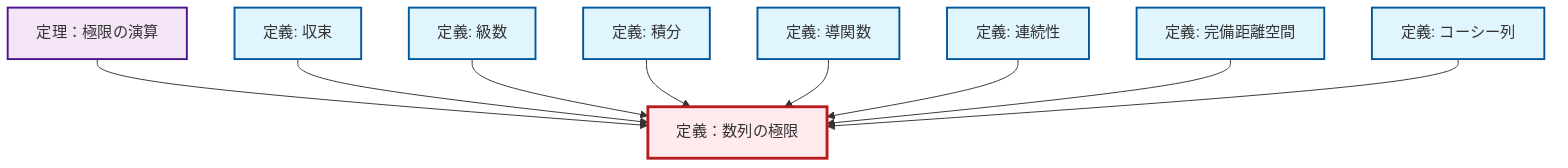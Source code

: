 graph TD
    classDef definition fill:#e1f5fe,stroke:#01579b,stroke-width:2px
    classDef theorem fill:#f3e5f5,stroke:#4a148c,stroke-width:2px
    classDef axiom fill:#fff3e0,stroke:#e65100,stroke-width:2px
    classDef example fill:#e8f5e9,stroke:#1b5e20,stroke-width:2px
    classDef current fill:#ffebee,stroke:#b71c1c,stroke-width:3px
    def-limit["定義：数列の極限"]:::definition
    def-continuity["定義: 連続性"]:::definition
    def-complete-metric-space["定義: 完備距離空間"]:::definition
    def-derivative["定義: 導関数"]:::definition
    def-series["定義: 級数"]:::definition
    def-convergence["定義: 収束"]:::definition
    def-integral["定義: 積分"]:::definition
    def-cauchy-sequence["定義: コーシー列"]:::definition
    thm-limit-arithmetic["定理：極限の演算"]:::theorem
    thm-limit-arithmetic --> def-limit
    def-convergence --> def-limit
    def-series --> def-limit
    def-integral --> def-limit
    def-derivative --> def-limit
    def-continuity --> def-limit
    def-complete-metric-space --> def-limit
    def-cauchy-sequence --> def-limit
    class def-limit current